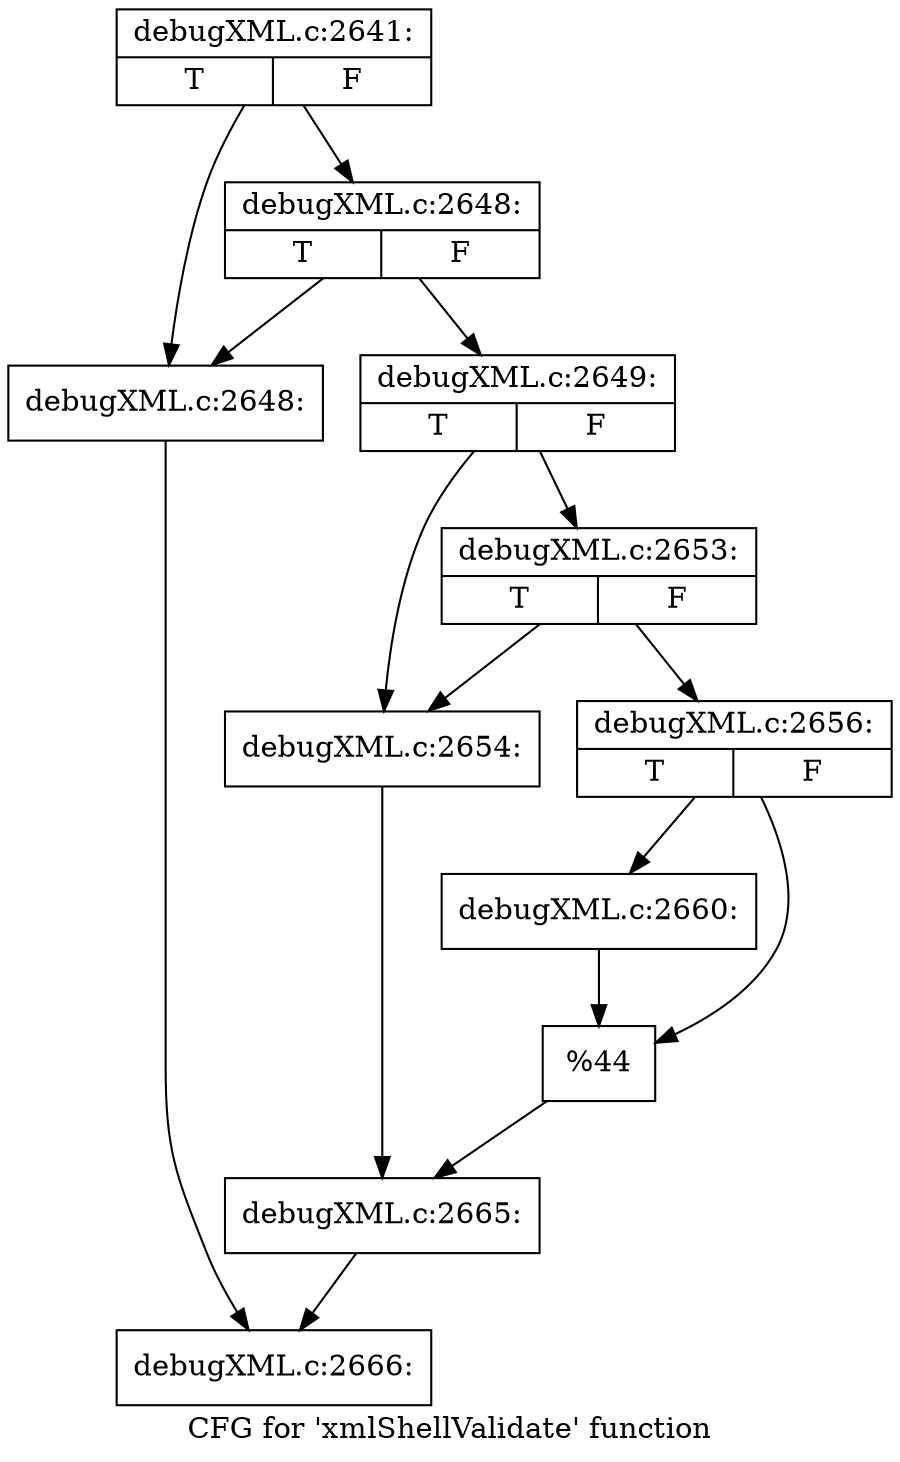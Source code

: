 digraph "CFG for 'xmlShellValidate' function" {
	label="CFG for 'xmlShellValidate' function";

	Node0x49753b0 [shape=record,label="{debugXML.c:2641:|{<s0>T|<s1>F}}"];
	Node0x49753b0 -> Node0x49e0c90;
	Node0x49753b0 -> Node0x49e0d30;
	Node0x49e0d30 [shape=record,label="{debugXML.c:2648:|{<s0>T|<s1>F}}"];
	Node0x49e0d30 -> Node0x49e0c90;
	Node0x49e0d30 -> Node0x49e0ce0;
	Node0x49e0c90 [shape=record,label="{debugXML.c:2648:}"];
	Node0x49e0c90 -> Node0x49d0d90;
	Node0x49e0ce0 [shape=record,label="{debugXML.c:2649:|{<s0>T|<s1>F}}"];
	Node0x49e0ce0 -> Node0x49e1d00;
	Node0x49e0ce0 -> Node0x49e1df0;
	Node0x49e1df0 [shape=record,label="{debugXML.c:2653:|{<s0>T|<s1>F}}"];
	Node0x49e1df0 -> Node0x49e1d00;
	Node0x49e1df0 -> Node0x49e1da0;
	Node0x49e1d00 [shape=record,label="{debugXML.c:2654:}"];
	Node0x49e1d00 -> Node0x49e1d50;
	Node0x49e1da0 [shape=record,label="{debugXML.c:2656:|{<s0>T|<s1>F}}"];
	Node0x49e1da0 -> Node0x49e3780;
	Node0x49e1da0 -> Node0x49e3a60;
	Node0x49e3780 [shape=record,label="{debugXML.c:2660:}"];
	Node0x49e3780 -> Node0x49e3a60;
	Node0x49e3a60 [shape=record,label="{%44}"];
	Node0x49e3a60 -> Node0x49e1d50;
	Node0x49e1d50 [shape=record,label="{debugXML.c:2665:}"];
	Node0x49e1d50 -> Node0x49d0d90;
	Node0x49d0d90 [shape=record,label="{debugXML.c:2666:}"];
}
